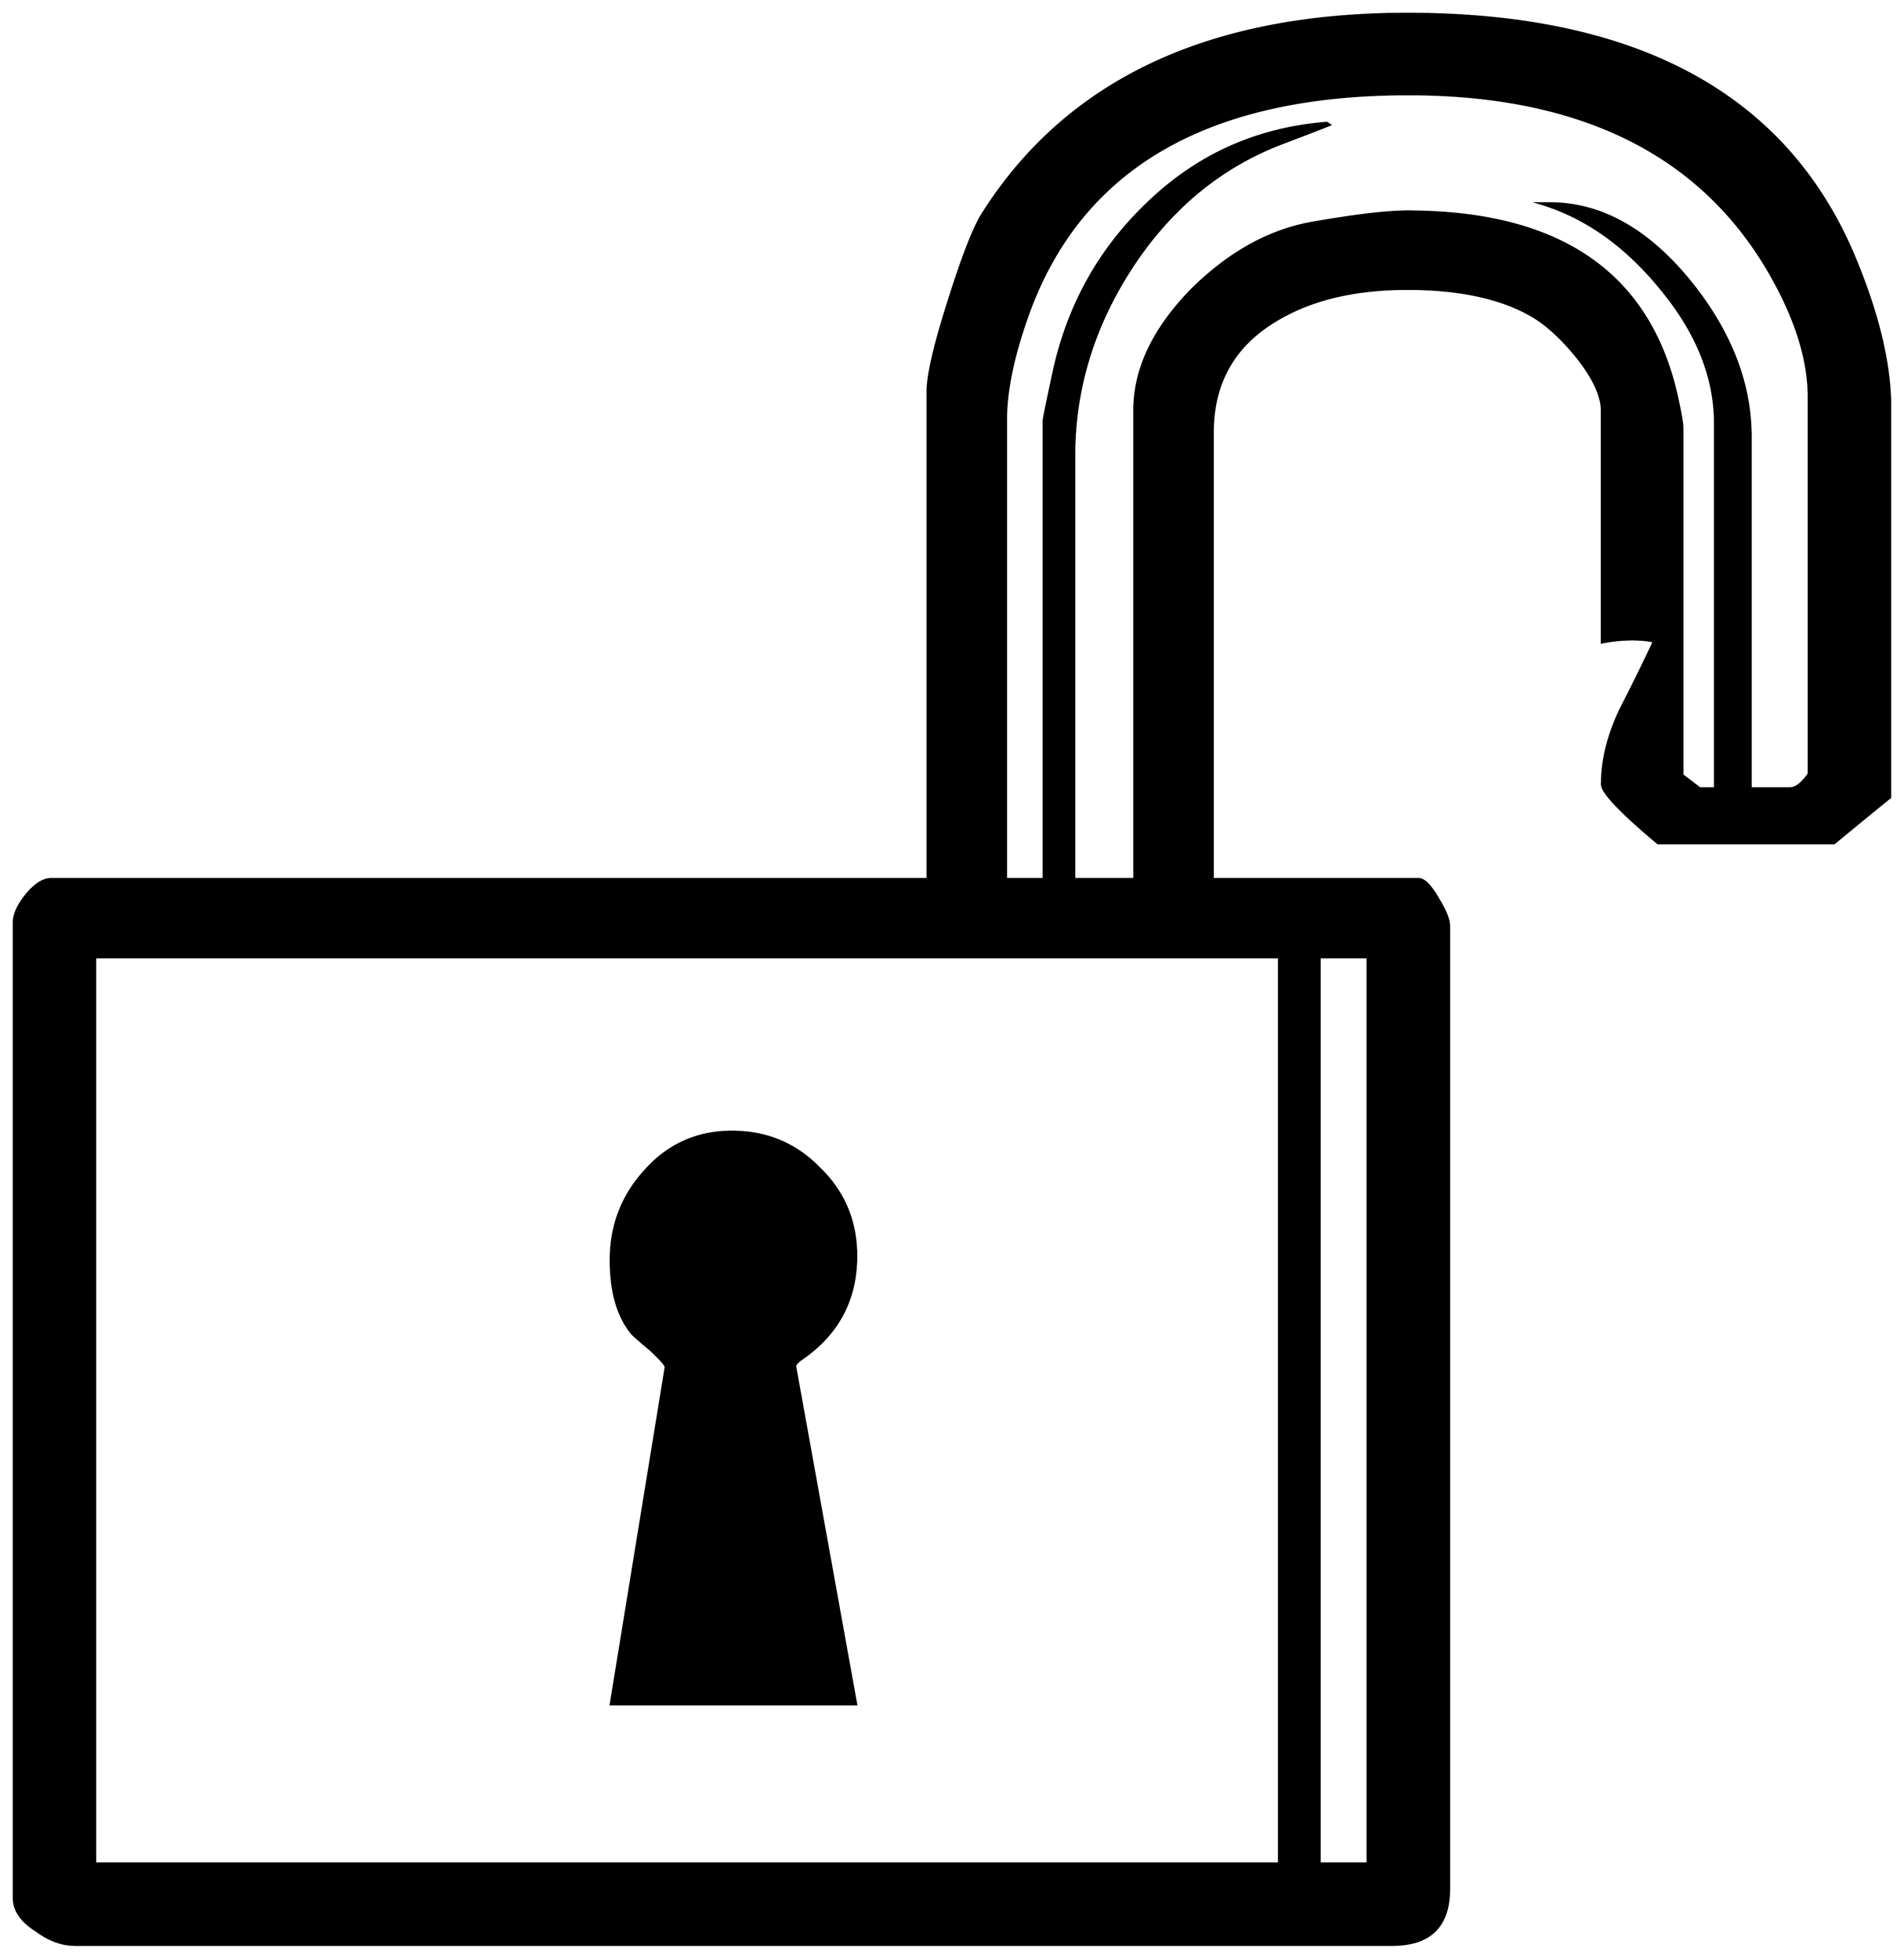 


\begin{tikzpicture}[y=0.80pt, x=0.80pt, yscale=-1.0, xscale=1.0, inner sep=0pt, outer sep=0pt]
\begin{scope}[shift={(100.0,1731.0)},nonzero rule]
  \path[draw=.,fill=.,line width=1.600pt] (1924.0,-786.0) ..
    controls (1914.0,-778.0) and (1895.667,-763.0) ..
    (1869.0,-741.0) -- (1696.0,-741.0) .. controls
    (1659.333,-771.667) and (1641.0,-791.0) .. (1641.0,-799.0) ..
    controls (1641.0,-822.333) and (1647.0,-846.667) ..
    (1659.0,-872.0) .. controls (1670.333,-894.0) and
    (1681.333,-916.333) .. (1692.0,-939.0) .. controls
    (1686.0,-940.333) and (1679.0,-941.0) .. (1671.0,-941.0) ..
    controls (1661.0,-941.0) and (1651.0,-940.0) ..
    (1641.0,-938.0) -- (1641.0,-1165.0) .. controls
    (1641.0,-1180.333) and (1632.333,-1198.667) .. (1615.0,-1220.0) ..
    controls (1599.0,-1239.333) and (1583.333,-1253.0) ..
    (1568.0,-1261.0) .. controls (1538.0,-1277.0) and
    (1498.667,-1285.0) .. (1450.0,-1285.0) .. controls
    (1398.0,-1285.0) and (1355.0,-1274.667) .. (1321.0,-1254.0) ..
    controls (1279.667,-1229.333) and (1259.0,-1192.667) ..
    (1259.0,-1144.0) -- (1259.0,-706.0) -- (1461.0,-706.0) ..
    controls (1466.333,-706.0) and (1472.667,-699.667) ..
    (1480.0,-687.0) .. controls (1487.333,-675.0) and
    (1491.0,-666.0) .. (1491.0,-660.0) -- (1491.0,285.0) ..
    controls (1491.0,321.667) and (1472.333,340.0) .. (1435.0,340.0)
    -- (142.0,340.0) .. controls (129.333,340.0) and (116.667,335.333)
    .. (104.0,326.0) .. controls (89.333,316.667) and (82.0,306.0)
    .. (82.0,294.0) -- (82.0,-663.0) .. controls (82.0,-671.0)
    and (86.0,-680.0) .. (94.0,-690.0) .. controls
    (102.667,-700.667) and (111.0,-706.0) .. (119.0,-706.0) --
    (979.0,-706.0) -- (979.0,-1184.0) .. controls
    (979.0,-1200.0) and (985.667,-1229.0) .. (999.0,-1271.0) ..
    controls (1012.333,-1313.667) and (1023.333,-1342.333) ..
    (1032.0,-1357.0) .. controls (1114.667,-1489.0) and
    (1254.0,-1555.0) .. (1450.0,-1555.0) .. controls
    (1676.0,-1555.0) and (1822.333,-1475.333) .. (1889.0,-1316.0) ..
    controls (1912.333,-1260.0) and (1924.0,-1211.0) ..
    (1924.0,-1169.0) -- (1924.0,-786.0) -- cycle(1844.0,-809.0)
    -- (1844.0,-1179.0) .. controls (1844.0,-1213.667) and
    (1832.667,-1251.667) .. (1810.0,-1293.0) .. controls
    (1743.333,-1415.0) and (1623.667,-1476.0) .. (1451.0,-1476.0) ..
    controls (1253.0,-1476.0) and (1128.333,-1403.333) ..
    (1077.0,-1258.0) .. controls (1063.0,-1218.667) and
    (1056.0,-1184.667) .. (1056.0,-1156.0) -- (1056.0,-706.0) --
    (1093.0,-706.0) -- (1093.0,-1156.0) .. controls
    (1093.0,-1157.333) and (1096.0,-1172.0) .. (1102.0,-1200.0) ..
    controls (1116.0,-1267.333) and (1147.333,-1324.0) ..
    (1196.0,-1370.0) .. controls (1244.667,-1416.667) and
    (1303.0,-1442.667) .. (1371.0,-1448.0) -- (1374.0,-1446.0) ..
    controls (1364.0,-1442.0) and (1349.333,-1436.333) ..
    (1330.0,-1429.0) .. controls (1268.667,-1406.333) and
    (1218.667,-1365.667) .. (1180.0,-1307.0) .. controls
    (1142.0,-1249.0) and (1123.0,-1187.0) .. (1123.0,-1121.0) --
    (1123.0,-706.0) -- (1182.0,-706.0) -- (1182.0,-1166.0) ..
    controls (1182.0,-1206.667) and (1201.0,-1246.333) ..
    (1239.0,-1285.0) .. controls (1275.667,-1321.0) and
    (1315.0,-1342.667) .. (1357.0,-1350.0) .. controls
    (1399.0,-1357.333) and (1430.0,-1361.0) .. (1450.0,-1361.0) ..
    controls (1600.0,-1361.0) and (1688.333,-1300.0) ..
    (1715.0,-1178.0) .. controls (1718.333,-1162.667) and
    (1720.0,-1153.0) .. (1720.0,-1149.0) -- (1720.0,-808.0) --
    (1737.0,-795.0) -- (1752.0,-795.0) -- (1752.0,-1153.0) ..
    controls (1752.0,-1198.333) and (1734.333,-1242.333) ..
    (1699.0,-1285.0) .. controls (1664.333,-1327.667) and
    (1624.667,-1355.667) .. (1580.0,-1369.0) -- (1586.0,-1369.0) ..
    controls (1637.333,-1370.333) and (1684.333,-1345.0) ..
    (1727.0,-1293.0) .. controls (1767.0,-1243.667) and
    (1787.0,-1192.667) .. (1787.0,-1140.0) -- (1787.0,-795.0) --
    (1826.0,-795.0) .. controls (1831.333,-795.0) and
    (1837.333,-799.667) .. (1844.0,-809.0) -- cycle(1411.0,260.0) --
    (1411.0,-629.0) -- (1364.0,-629.0) -- (1364.0,260.0) --
    (1411.0,260.0) -- cycle(1324.0,260.0) -- (1324.0,-629.0) --
    (162.0,-629.0) -- (162.0,260.0) -- (1324.0,260.0) --
    cycle(909.0,104.0) -- (668.0,104.0) -- (722.0,-227.0) ..
    controls (722.0,-229.0) and (717.0,-234.667) .. (707.0,-244.0)
    .. controls (695.0,-254.0) and (688.667,-259.667) ..
    (688.0,-261.0) .. controls (674.667,-277.667) and (668.0,-301.333)
    .. (668.0,-332.0) .. controls (668.0,-366.0) and
    (679.333,-395.333) .. (702.0,-420.0) .. controls (724.667,-445.333)
    and (753.0,-458.0) .. (787.0,-458.0) .. controls
    (821.0,-458.0) and (849.667,-446.0) .. (873.0,-422.0) ..
    controls (897.0,-398.667) and (909.0,-370.0) .. (909.0,-336.0)
    .. controls (909.0,-292.667) and (890.667,-258.667) ..
    (854.0,-234.0) .. controls (850.667,-231.333) and (849.0,-229.333)
    .. (849.0,-228.0) -- (909.0,104.0) -- cycle;
\end{scope}

\end{tikzpicture}

